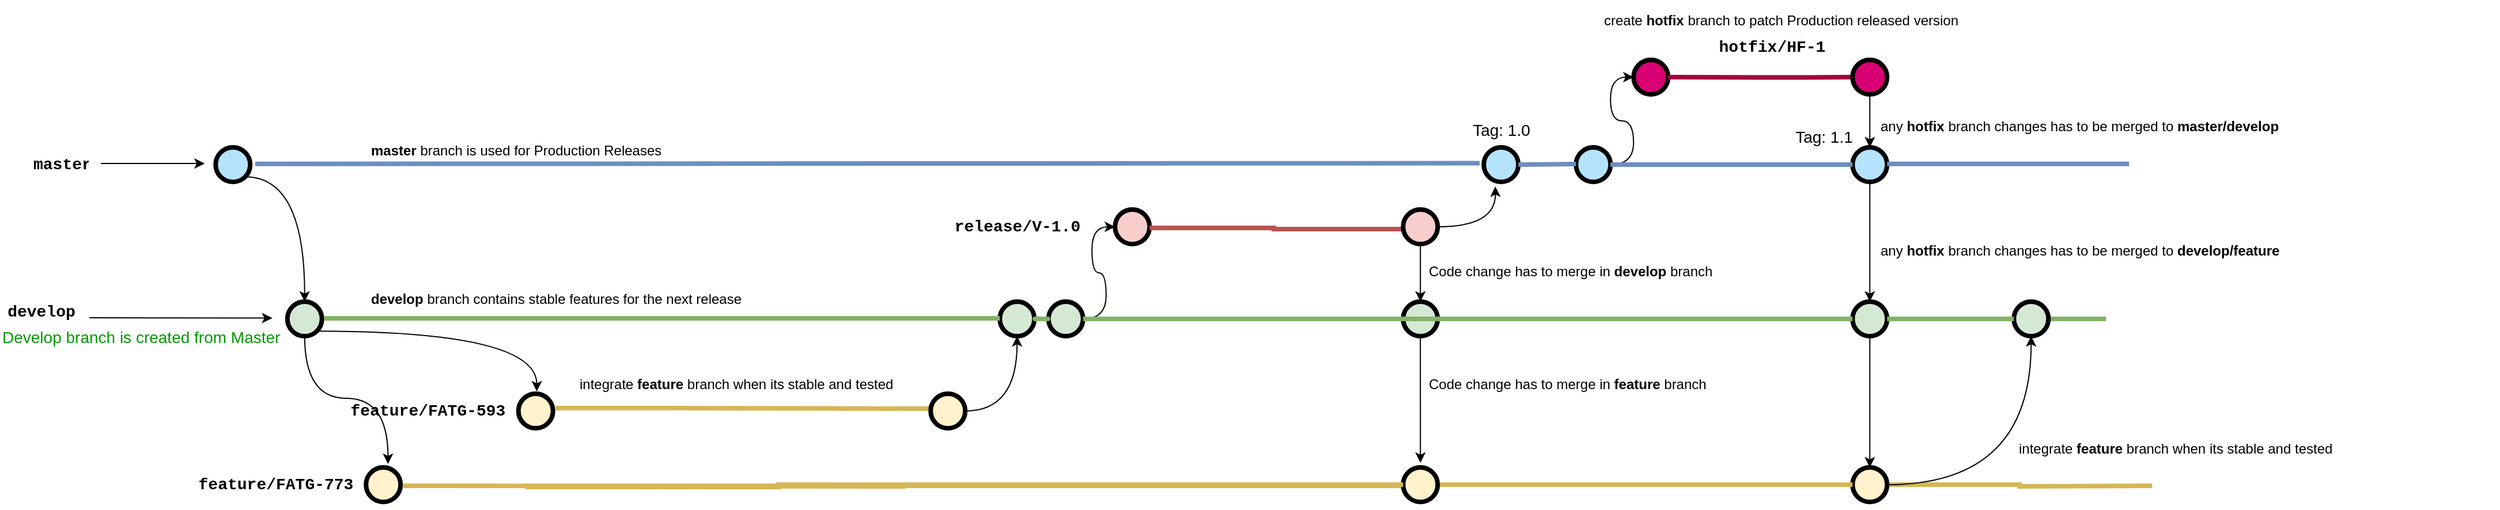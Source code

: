 <mxfile version="17.4.5" type="github">
  <diagram id="yPxyJZ8AM_hMuL3Unpa9" name="complex gitflow">
    <mxGraphModel dx="3131" dy="1094" grid="1" gridSize="10" guides="1" tooltips="1" connect="1" arrows="1" fold="1" page="1" pageScale="1" pageWidth="1100" pageHeight="850" math="0" shadow="0">
      <root>
        <mxCell id="0" />
        <mxCell id="1" parent="0" />
        <mxCell id="nBreNSzFSE8uNr_BIwcD-4" value="master" style="text;html=1;strokeColor=none;fillColor=none;align=center;verticalAlign=middle;whiteSpace=wrap;overflow=hidden;fontSize=14;fontStyle=1;fontFamily=Courier New;" vertex="1" parent="1">
          <mxGeometry x="-612.37" y="142" width="50" height="42" as="geometry" />
        </mxCell>
        <mxCell id="nBreNSzFSE8uNr_BIwcD-20" style="edgeStyle=orthogonalEdgeStyle;orthogonalLoop=1;jettySize=auto;html=1;exitX=0.855;exitY=0.855;exitDx=0;exitDy=0;exitPerimeter=0;entryX=1.039;entryY=0.095;entryDx=0;entryDy=0;entryPerimeter=0;curved=1;" edge="1" parent="1" source="nBreNSzFSE8uNr_BIwcD-8" target="nBreNSzFSE8uNr_BIwcD-19">
          <mxGeometry relative="1" as="geometry" />
        </mxCell>
        <mxCell id="nBreNSzFSE8uNr_BIwcD-25" style="edgeStyle=orthogonalEdgeStyle;curved=1;orthogonalLoop=1;jettySize=auto;html=1;exitX=0.5;exitY=1;exitDx=0;exitDy=0;exitPerimeter=0;entryX=1.057;entryY=0.071;entryDx=0;entryDy=0;entryPerimeter=0;" edge="1" parent="1" source="nBreNSzFSE8uNr_BIwcD-8" target="nBreNSzFSE8uNr_BIwcD-23">
          <mxGeometry relative="1" as="geometry" />
        </mxCell>
        <mxCell id="nBreNSzFSE8uNr_BIwcD-8" value="" style="verticalLabelPosition=bottom;verticalAlign=top;html=1;strokeWidth=4;shape=mxgraph.flowchart.on-page_reference;plain-purple;gradientColor=none;strokeColor=#000000;fillColor=#D5E8D4;" vertex="1" parent="1">
          <mxGeometry x="-390.62" y="282" width="30" height="30" as="geometry" />
        </mxCell>
        <mxCell id="nBreNSzFSE8uNr_BIwcD-9" value="" style="edgeStyle=orthogonalEdgeStyle;rounded=0;html=1;jettySize=auto;orthogonalLoop=1;strokeWidth=4;endArrow=none;endFill=0;curved=1;startArrow=none;fillColor=#d5e8d4;strokeColor=#82b366;" edge="1" parent="1" source="nBreNSzFSE8uNr_BIwcD-104">
          <mxGeometry x="-316.37" y="296.5" as="geometry">
            <mxPoint x="-358.62" y="296.5" as="sourcePoint" />
            <mxPoint x="1187.63" y="297" as="targetPoint" />
            <Array as="points">
              <mxPoint x="-271.37" y="297" />
            </Array>
          </mxGeometry>
        </mxCell>
        <mxCell id="nBreNSzFSE8uNr_BIwcD-14" style="edgeStyle=orthogonalEdgeStyle;curved=1;rounded=0;orthogonalLoop=1;jettySize=auto;html=1;exitX=0.855;exitY=0.855;exitDx=0;exitDy=0;exitPerimeter=0;entryX=0.5;entryY=0;entryDx=0;entryDy=0;entryPerimeter=0;" edge="1" parent="1" source="nBreNSzFSE8uNr_BIwcD-10" target="nBreNSzFSE8uNr_BIwcD-8">
          <mxGeometry relative="1" as="geometry" />
        </mxCell>
        <mxCell id="nBreNSzFSE8uNr_BIwcD-10" value="" style="verticalLabelPosition=bottom;verticalAlign=top;html=1;strokeWidth=4;shape=mxgraph.flowchart.on-page_reference;plain-blue;gradientColor=none;fillColor=#B5E3Fe;strokeColor=#000000;" vertex="1" parent="1">
          <mxGeometry x="-452.87" y="148" width="30" height="30" as="geometry" />
        </mxCell>
        <mxCell id="nBreNSzFSE8uNr_BIwcD-16" value="develop" style="text;html=1;strokeColor=none;fillColor=none;align=center;verticalAlign=middle;whiteSpace=wrap;overflow=hidden;fontSize=14;fontStyle=1;fontFamily=Courier New;" vertex="1" parent="1">
          <mxGeometry x="-640" y="270" width="71.75" height="42" as="geometry" />
        </mxCell>
        <mxCell id="nBreNSzFSE8uNr_BIwcD-17" value="" style="verticalLabelPosition=bottom;verticalAlign=top;html=1;strokeWidth=4;shape=mxgraph.flowchart.on-page_reference;strokeColor=#000000;fillColor=#fff2cc;" vertex="1" parent="1">
          <mxGeometry x="-190.12" y="362" width="30" height="30" as="geometry" />
        </mxCell>
        <mxCell id="nBreNSzFSE8uNr_BIwcD-18" value="" style="edgeStyle=orthogonalEdgeStyle;rounded=0;html=1;jettySize=auto;orthogonalLoop=1;strokeWidth=4;endArrow=none;endFill=0;startArrow=none;fillColor=#fff2cc;strokeColor=#d6b656;" edge="1" parent="1">
          <mxGeometry x="-260.12" y="378.5" as="geometry">
            <mxPoint x="-157.87" y="374.5" as="sourcePoint" />
            <mxPoint x="167.63" y="372" as="targetPoint" />
            <Array as="points">
              <mxPoint x="-50.12" y="375" />
              <mxPoint x="-50.12" y="375" />
            </Array>
          </mxGeometry>
        </mxCell>
        <mxCell id="nBreNSzFSE8uNr_BIwcD-19" value="feature/FATG-593" style="text;html=1;strokeColor=none;fillColor=none;align=center;verticalAlign=middle;whiteSpace=wrap;overflow=hidden;fontSize=14;fontStyle=1;fontFamily=Courier New;" vertex="1" parent="1">
          <mxGeometry x="-355.62" y="356" width="174.63" height="42" as="geometry" />
        </mxCell>
        <mxCell id="nBreNSzFSE8uNr_BIwcD-21" value="" style="verticalLabelPosition=bottom;verticalAlign=top;html=1;strokeWidth=4;shape=mxgraph.flowchart.on-page_reference;strokeColor=#000000;fillColor=#fff2cc;" vertex="1" parent="1">
          <mxGeometry x="-322.37" y="426" width="30" height="30" as="geometry" />
        </mxCell>
        <mxCell id="nBreNSzFSE8uNr_BIwcD-23" value="feature/FATG-773" style="text;html=1;strokeColor=none;fillColor=none;align=center;verticalAlign=middle;whiteSpace=wrap;overflow=hidden;fontSize=14;fontStyle=1;fontFamily=Courier New;" vertex="1" parent="1">
          <mxGeometry x="-487.87" y="420" width="174.63" height="42" as="geometry" />
        </mxCell>
        <mxCell id="nBreNSzFSE8uNr_BIwcD-46" style="edgeStyle=orthogonalEdgeStyle;curved=1;orthogonalLoop=1;jettySize=auto;html=1;entryX=0.5;entryY=1;entryDx=0;entryDy=0;entryPerimeter=0;" edge="1" parent="1" source="nBreNSzFSE8uNr_BIwcD-28" target="nBreNSzFSE8uNr_BIwcD-44">
          <mxGeometry relative="1" as="geometry" />
        </mxCell>
        <mxCell id="nBreNSzFSE8uNr_BIwcD-28" value="" style="verticalLabelPosition=bottom;verticalAlign=top;html=1;strokeWidth=4;shape=mxgraph.flowchart.on-page_reference;strokeColor=#000000;fillColor=#fff2cc;" vertex="1" parent="1">
          <mxGeometry x="167.63" y="362" width="30" height="30" as="geometry" />
        </mxCell>
        <mxCell id="nBreNSzFSE8uNr_BIwcD-33" value="" style="edgeStyle=orthogonalEdgeStyle;rounded=0;html=1;jettySize=auto;orthogonalLoop=1;strokeWidth=4;endArrow=none;endFill=0;startArrow=none;fillColor=#fff2cc;strokeColor=#d6b656;" edge="1" parent="1" source="nBreNSzFSE8uNr_BIwcD-101">
          <mxGeometry x="-392.37" y="446" as="geometry">
            <mxPoint x="-290.12" y="442" as="sourcePoint" />
            <mxPoint x="1227.63" y="442" as="targetPoint" />
            <Array as="points" />
          </mxGeometry>
        </mxCell>
        <mxCell id="nBreNSzFSE8uNr_BIwcD-40" value="" style="verticalLabelPosition=bottom;verticalAlign=top;html=1;strokeWidth=4;shape=mxgraph.flowchart.on-page_reference;fillColor=#f8cecc;strokeColor=#000000;" vertex="1" parent="1">
          <mxGeometry x="327.63" y="202" width="30" height="30" as="geometry" />
        </mxCell>
        <mxCell id="nBreNSzFSE8uNr_BIwcD-44" value="" style="verticalLabelPosition=bottom;verticalAlign=top;html=1;strokeWidth=4;shape=mxgraph.flowchart.on-page_reference;plain-purple;gradientColor=none;strokeColor=#000000;fillColor=#D5E8D4;" vertex="1" parent="1">
          <mxGeometry x="227.63" y="282" width="30" height="30" as="geometry" />
        </mxCell>
        <mxCell id="nBreNSzFSE8uNr_BIwcD-45" value="" style="edgeStyle=orthogonalEdgeStyle;rounded=0;html=1;jettySize=auto;orthogonalLoop=1;strokeWidth=4;endArrow=none;endFill=0;curved=1;fillColor=#d5e8d4;strokeColor=#82b366;" edge="1" parent="1" target="nBreNSzFSE8uNr_BIwcD-44">
          <mxGeometry x="-316.37" y="296.5" as="geometry">
            <mxPoint x="-358.62" y="296.5" as="sourcePoint" />
            <mxPoint x="518.63" y="297" as="targetPoint" />
            <Array as="points">
              <mxPoint x="-271.37" y="297" />
            </Array>
          </mxGeometry>
        </mxCell>
        <mxCell id="nBreNSzFSE8uNr_BIwcD-49" style="edgeStyle=orthogonalEdgeStyle;curved=1;orthogonalLoop=1;jettySize=auto;html=1;entryX=0;entryY=0.5;entryDx=0;entryDy=0;entryPerimeter=0;" edge="1" parent="1" source="nBreNSzFSE8uNr_BIwcD-47" target="nBreNSzFSE8uNr_BIwcD-40">
          <mxGeometry relative="1" as="geometry" />
        </mxCell>
        <mxCell id="nBreNSzFSE8uNr_BIwcD-47" value="" style="verticalLabelPosition=bottom;verticalAlign=top;html=1;strokeWidth=4;shape=mxgraph.flowchart.on-page_reference;plain-purple;gradientColor=none;strokeColor=#000000;fillColor=#D5E8D4;" vertex="1" parent="1">
          <mxGeometry x="269.88" y="282" width="30" height="30" as="geometry" />
        </mxCell>
        <mxCell id="nBreNSzFSE8uNr_BIwcD-48" value="" style="edgeStyle=orthogonalEdgeStyle;rounded=0;html=1;jettySize=auto;orthogonalLoop=1;strokeWidth=4;endArrow=none;endFill=0;curved=1;startArrow=none;fillColor=#d5e8d4;strokeColor=#82b366;" edge="1" parent="1" source="nBreNSzFSE8uNr_BIwcD-44" target="nBreNSzFSE8uNr_BIwcD-47">
          <mxGeometry x="-316.37" y="296.5" as="geometry">
            <mxPoint x="227.63" y="297" as="sourcePoint" />
            <mxPoint x="518.63" y="297" as="targetPoint" />
            <Array as="points" />
          </mxGeometry>
        </mxCell>
        <mxCell id="nBreNSzFSE8uNr_BIwcD-51" value="release/V-1.0" style="text;html=1;strokeColor=none;fillColor=none;align=center;verticalAlign=middle;whiteSpace=wrap;overflow=hidden;fontSize=14;fontStyle=1;fontFamily=Courier New;" vertex="1" parent="1">
          <mxGeometry x="177.63" y="196" width="130" height="42" as="geometry" />
        </mxCell>
        <mxCell id="nBreNSzFSE8uNr_BIwcD-60" value="" style="edgeStyle=orthogonalEdgeStyle;rounded=0;html=1;jettySize=auto;orthogonalLoop=1;strokeWidth=4;endArrow=none;endFill=0;startArrow=none;fillColor=#f8cecc;strokeColor=#b85450;" edge="1" parent="1">
          <mxGeometry x="255.38" y="222" as="geometry">
            <mxPoint x="357.63" y="218" as="sourcePoint" />
            <mxPoint x="577.63" y="219" as="targetPoint" />
            <Array as="points">
              <mxPoint x="465.38" y="218.5" />
              <mxPoint x="465.38" y="218.5" />
            </Array>
          </mxGeometry>
        </mxCell>
        <mxCell id="nBreNSzFSE8uNr_BIwcD-74" style="edgeStyle=orthogonalEdgeStyle;curved=1;orthogonalLoop=1;jettySize=auto;html=1;" edge="1" parent="1" source="nBreNSzFSE8uNr_BIwcD-61">
          <mxGeometry relative="1" as="geometry">
            <mxPoint x="657.63" y="182" as="targetPoint" />
          </mxGeometry>
        </mxCell>
        <mxCell id="nBreNSzFSE8uNr_BIwcD-79" style="edgeStyle=orthogonalEdgeStyle;curved=1;orthogonalLoop=1;jettySize=auto;html=1;" edge="1" parent="1" source="nBreNSzFSE8uNr_BIwcD-61" target="nBreNSzFSE8uNr_BIwcD-77">
          <mxGeometry relative="1" as="geometry" />
        </mxCell>
        <mxCell id="nBreNSzFSE8uNr_BIwcD-61" value="" style="verticalLabelPosition=bottom;verticalAlign=top;html=1;strokeWidth=4;shape=mxgraph.flowchart.on-page_reference;fillColor=#f8cecc;strokeColor=#000000;" vertex="1" parent="1">
          <mxGeometry x="577.63" y="202" width="30" height="30" as="geometry" />
        </mxCell>
        <mxCell id="nBreNSzFSE8uNr_BIwcD-64" value="" style="verticalLabelPosition=bottom;verticalAlign=top;html=1;strokeWidth=4;shape=mxgraph.flowchart.on-page_reference;plain-blue;gradientColor=none;fillColor=#B5E3Fe;strokeColor=#000000;" vertex="1" parent="1">
          <mxGeometry x="647.63" y="148" width="30" height="30" as="geometry" />
        </mxCell>
        <mxCell id="nBreNSzFSE8uNr_BIwcD-75" value="Tag: 1.0" style="text;html=1;strokeColor=none;fillColor=none;align=center;verticalAlign=middle;whiteSpace=wrap;overflow=hidden;fontSize=14;" vertex="1" parent="1">
          <mxGeometry x="607.63" y="122" width="110" height="20" as="geometry" />
        </mxCell>
        <mxCell id="nBreNSzFSE8uNr_BIwcD-114" style="edgeStyle=orthogonalEdgeStyle;curved=1;orthogonalLoop=1;jettySize=auto;html=1;" edge="1" parent="1" source="nBreNSzFSE8uNr_BIwcD-77">
          <mxGeometry relative="1" as="geometry">
            <mxPoint x="592.63" y="422" as="targetPoint" />
          </mxGeometry>
        </mxCell>
        <mxCell id="nBreNSzFSE8uNr_BIwcD-77" value="" style="verticalLabelPosition=bottom;verticalAlign=top;html=1;strokeWidth=4;shape=mxgraph.flowchart.on-page_reference;plain-purple;gradientColor=none;strokeColor=#000000;fillColor=#D5E8D4;" vertex="1" parent="1">
          <mxGeometry x="577.63" y="282" width="30" height="30" as="geometry" />
        </mxCell>
        <mxCell id="nBreNSzFSE8uNr_BIwcD-87" style="edgeStyle=orthogonalEdgeStyle;curved=1;orthogonalLoop=1;jettySize=auto;html=1;entryX=0;entryY=0.5;entryDx=0;entryDy=0;entryPerimeter=0;" edge="1" parent="1" source="nBreNSzFSE8uNr_BIwcD-81" target="nBreNSzFSE8uNr_BIwcD-85">
          <mxGeometry relative="1" as="geometry" />
        </mxCell>
        <mxCell id="nBreNSzFSE8uNr_BIwcD-81" value="" style="verticalLabelPosition=bottom;verticalAlign=top;html=1;strokeWidth=4;shape=mxgraph.flowchart.on-page_reference;plain-blue;gradientColor=none;fillColor=#B5E3Fe;strokeColor=#000000;" vertex="1" parent="1">
          <mxGeometry x="727.63" y="148" width="30" height="30" as="geometry" />
        </mxCell>
        <mxCell id="nBreNSzFSE8uNr_BIwcD-85" value="" style="verticalLabelPosition=bottom;verticalAlign=top;html=1;strokeWidth=4;shape=mxgraph.flowchart.on-page_reference;fillColor=#d80073;strokeColor=#000000;fontColor=#ffffff;" vertex="1" parent="1">
          <mxGeometry x="777.63" y="72" width="30" height="30" as="geometry" />
        </mxCell>
        <mxCell id="nBreNSzFSE8uNr_BIwcD-86" value="" style="edgeStyle=orthogonalEdgeStyle;rounded=0;html=1;jettySize=auto;orthogonalLoop=1;strokeWidth=4;endArrow=none;endFill=0;curved=1;startArrow=none;fillColor=#d80073;strokeColor=#A50040;" edge="1" parent="1" target="nBreNSzFSE8uNr_BIwcD-85">
          <mxGeometry x="492.63" y="86" as="geometry">
            <mxPoint x="967.63" y="87" as="sourcePoint" />
            <mxPoint x="1087.63" y="87" as="targetPoint" />
            <Array as="points" />
          </mxGeometry>
        </mxCell>
        <mxCell id="nBreNSzFSE8uNr_BIwcD-88" value="hotfix/HF-1" style="text;html=1;strokeColor=none;fillColor=none;align=center;verticalAlign=middle;whiteSpace=wrap;overflow=hidden;fontSize=14;fontStyle=1;fontFamily=Courier New;" vertex="1" parent="1">
          <mxGeometry x="847.63" y="40" width="100" height="42" as="geometry" />
        </mxCell>
        <mxCell id="nBreNSzFSE8uNr_BIwcD-95" style="edgeStyle=orthogonalEdgeStyle;curved=1;orthogonalLoop=1;jettySize=auto;html=1;entryX=0.5;entryY=0;entryDx=0;entryDy=0;entryPerimeter=0;" edge="1" parent="1" source="nBreNSzFSE8uNr_BIwcD-89" target="nBreNSzFSE8uNr_BIwcD-92">
          <mxGeometry relative="1" as="geometry" />
        </mxCell>
        <mxCell id="nBreNSzFSE8uNr_BIwcD-89" value="" style="verticalLabelPosition=bottom;verticalAlign=top;html=1;strokeWidth=4;shape=mxgraph.flowchart.on-page_reference;fillColor=#d80073;strokeColor=#000000;fontColor=#ffffff;" vertex="1" parent="1">
          <mxGeometry x="967.63" y="72" width="30" height="30" as="geometry" />
        </mxCell>
        <mxCell id="nBreNSzFSE8uNr_BIwcD-99" style="edgeStyle=orthogonalEdgeStyle;curved=1;orthogonalLoop=1;jettySize=auto;html=1;entryX=0.5;entryY=0;entryDx=0;entryDy=0;entryPerimeter=0;" edge="1" parent="1" source="nBreNSzFSE8uNr_BIwcD-92" target="nBreNSzFSE8uNr_BIwcD-96">
          <mxGeometry relative="1" as="geometry" />
        </mxCell>
        <mxCell id="nBreNSzFSE8uNr_BIwcD-92" value="" style="verticalLabelPosition=bottom;verticalAlign=top;html=1;strokeWidth=4;shape=mxgraph.flowchart.on-page_reference;plain-blue;gradientColor=none;fillColor=#B5E3Fe;strokeColor=#000000;" vertex="1" parent="1">
          <mxGeometry x="967.63" y="148" width="30" height="30" as="geometry" />
        </mxCell>
        <mxCell id="nBreNSzFSE8uNr_BIwcD-94" value="" style="edgeStyle=orthogonalEdgeStyle;rounded=0;html=1;jettySize=auto;orthogonalLoop=1;strokeWidth=4;endArrow=none;endFill=0;startArrow=none;fillColor=#dae8fc;strokeColor=#6c8ebf;" edge="1" parent="1" source="nBreNSzFSE8uNr_BIwcD-81" target="nBreNSzFSE8uNr_BIwcD-92">
          <mxGeometry x="-427.37" y="162.5" as="geometry">
            <mxPoint x="727.63" y="163" as="sourcePoint" />
            <mxPoint x="1107.63" y="152" as="targetPoint" />
            <Array as="points" />
          </mxGeometry>
        </mxCell>
        <mxCell id="nBreNSzFSE8uNr_BIwcD-103" style="edgeStyle=orthogonalEdgeStyle;curved=1;orthogonalLoop=1;jettySize=auto;html=1;exitX=0.5;exitY=1;exitDx=0;exitDy=0;exitPerimeter=0;entryX=0.5;entryY=0;entryDx=0;entryDy=0;entryPerimeter=0;" edge="1" parent="1" source="nBreNSzFSE8uNr_BIwcD-96" target="nBreNSzFSE8uNr_BIwcD-101">
          <mxGeometry relative="1" as="geometry" />
        </mxCell>
        <mxCell id="nBreNSzFSE8uNr_BIwcD-96" value="" style="verticalLabelPosition=bottom;verticalAlign=top;html=1;strokeWidth=4;shape=mxgraph.flowchart.on-page_reference;plain-purple;gradientColor=none;strokeColor=#000000;fillColor=#D5E8D4;" vertex="1" parent="1">
          <mxGeometry x="967.63" y="282" width="30" height="30" as="geometry" />
        </mxCell>
        <mxCell id="nBreNSzFSE8uNr_BIwcD-98" value="" style="edgeStyle=orthogonalEdgeStyle;rounded=0;html=1;jettySize=auto;orthogonalLoop=1;strokeWidth=4;endArrow=none;endFill=0;curved=1;startArrow=none;fillColor=#d5e8d4;strokeColor=#82b366;" edge="1" parent="1" source="nBreNSzFSE8uNr_BIwcD-47" target="nBreNSzFSE8uNr_BIwcD-96">
          <mxGeometry x="-316.37" y="296.5" as="geometry">
            <mxPoint x="269.88" y="297" as="sourcePoint" />
            <mxPoint x="1187.63" y="297" as="targetPoint" />
            <Array as="points" />
          </mxGeometry>
        </mxCell>
        <mxCell id="nBreNSzFSE8uNr_BIwcD-107" style="edgeStyle=orthogonalEdgeStyle;curved=1;orthogonalLoop=1;jettySize=auto;html=1;entryX=0.5;entryY=1;entryDx=0;entryDy=0;entryPerimeter=0;" edge="1" parent="1" source="nBreNSzFSE8uNr_BIwcD-101" target="nBreNSzFSE8uNr_BIwcD-104">
          <mxGeometry relative="1" as="geometry" />
        </mxCell>
        <mxCell id="nBreNSzFSE8uNr_BIwcD-101" value="" style="verticalLabelPosition=bottom;verticalAlign=top;html=1;strokeWidth=4;shape=mxgraph.flowchart.on-page_reference;strokeColor=#000000;fillColor=#fff2cc;" vertex="1" parent="1">
          <mxGeometry x="967.63" y="426" width="30" height="30" as="geometry" />
        </mxCell>
        <mxCell id="nBreNSzFSE8uNr_BIwcD-102" value="" style="edgeStyle=orthogonalEdgeStyle;rounded=0;html=1;jettySize=auto;orthogonalLoop=1;strokeWidth=4;endArrow=none;endFill=0;startArrow=none;fillColor=#fff2cc;strokeColor=#d6b656;" edge="1" parent="1" source="nBreNSzFSE8uNr_BIwcD-112" target="nBreNSzFSE8uNr_BIwcD-101">
          <mxGeometry x="-392.37" y="446" as="geometry">
            <mxPoint x="-290.12" y="442" as="sourcePoint" />
            <mxPoint x="1227.63" y="442" as="targetPoint" />
            <Array as="points">
              <mxPoint x="-182.37" y="442" />
              <mxPoint x="-182.37" y="443" />
              <mxPoint x="35.63" y="443" />
            </Array>
          </mxGeometry>
        </mxCell>
        <mxCell id="nBreNSzFSE8uNr_BIwcD-104" value="" style="verticalLabelPosition=bottom;verticalAlign=top;html=1;strokeWidth=4;shape=mxgraph.flowchart.on-page_reference;plain-purple;gradientColor=none;strokeColor=#000000;fillColor=#D5E8D4;" vertex="1" parent="1">
          <mxGeometry x="1107.63" y="282" width="30" height="30" as="geometry" />
        </mxCell>
        <mxCell id="nBreNSzFSE8uNr_BIwcD-106" value="" style="edgeStyle=orthogonalEdgeStyle;rounded=0;html=1;jettySize=auto;orthogonalLoop=1;strokeWidth=4;endArrow=none;endFill=0;curved=1;startArrow=none;fillColor=#d5e8d4;strokeColor=#82b366;" edge="1" parent="1" source="nBreNSzFSE8uNr_BIwcD-96" target="nBreNSzFSE8uNr_BIwcD-104">
          <mxGeometry x="-316.37" y="296.5" as="geometry">
            <mxPoint x="967.63" y="297" as="sourcePoint" />
            <mxPoint x="1187.63" y="297" as="targetPoint" />
            <Array as="points" />
          </mxGeometry>
        </mxCell>
        <mxCell id="nBreNSzFSE8uNr_BIwcD-108" value="Develop branch is created from Master&amp;nbsp;" style="text;html=1;strokeColor=none;fillColor=none;align=left;verticalAlign=middle;whiteSpace=wrap;overflow=hidden;fontSize=14;fontStyle=0;fontColor=#009900;" vertex="1" parent="1">
          <mxGeometry x="-640" y="302" width="265.25" height="20" as="geometry" />
        </mxCell>
        <mxCell id="nBreNSzFSE8uNr_BIwcD-109" value="" style="endArrow=classic;html=1;strokeWidth=1;fontFamily=Courier New;fontColor=#009900;curved=1;" edge="1" parent="1">
          <mxGeometry width="50" height="50" relative="1" as="geometry">
            <mxPoint x="-562.37" y="296" as="sourcePoint" />
            <mxPoint x="-403.62" y="296.29" as="targetPoint" />
          </mxGeometry>
        </mxCell>
        <mxCell id="nBreNSzFSE8uNr_BIwcD-111" value="" style="endArrow=classic;html=1;strokeWidth=1;fontFamily=Courier New;fontColor=#009900;curved=1;" edge="1" parent="1">
          <mxGeometry width="50" height="50" relative="1" as="geometry">
            <mxPoint x="-552.37" y="162" as="sourcePoint" />
            <mxPoint x="-462.37" y="162" as="targetPoint" />
          </mxGeometry>
        </mxCell>
        <mxCell id="nBreNSzFSE8uNr_BIwcD-112" value="" style="verticalLabelPosition=bottom;verticalAlign=top;html=1;strokeWidth=4;shape=mxgraph.flowchart.on-page_reference;strokeColor=#000000;fillColor=#fff2cc;" vertex="1" parent="1">
          <mxGeometry x="577.63" y="426" width="30" height="30" as="geometry" />
        </mxCell>
        <mxCell id="nBreNSzFSE8uNr_BIwcD-113" value="" style="edgeStyle=orthogonalEdgeStyle;rounded=0;html=1;jettySize=auto;orthogonalLoop=1;strokeWidth=4;endArrow=none;endFill=0;startArrow=none;fillColor=#fff2cc;strokeColor=#d6b656;" edge="1" parent="1" target="nBreNSzFSE8uNr_BIwcD-112">
          <mxGeometry x="-392.37" y="446" as="geometry">
            <mxPoint x="-290.12" y="442" as="sourcePoint" />
            <mxPoint x="967.63" y="441" as="targetPoint" />
            <Array as="points" />
          </mxGeometry>
        </mxCell>
        <mxCell id="nBreNSzFSE8uNr_BIwcD-115" value="&lt;div&gt;Code change has to merge in &lt;b&gt;develop &lt;/b&gt;branch&lt;/div&gt;" style="text;html=1;strokeColor=none;fillColor=none;align=left;verticalAlign=middle;whiteSpace=wrap;overflow=hidden;fontSize=12;fontStyle=0;fontColor=#000000;" vertex="1" parent="1">
          <mxGeometry x="597.63" y="238" width="418.25" height="36" as="geometry" />
        </mxCell>
        <mxCell id="nBreNSzFSE8uNr_BIwcD-116" value="&lt;div&gt;Code change has to merge in &lt;b&gt;feature&amp;nbsp;&lt;/b&gt;branch&lt;/div&gt;" style="text;html=1;strokeColor=none;fillColor=none;align=left;verticalAlign=middle;whiteSpace=wrap;overflow=hidden;fontSize=12;fontStyle=0;fontColor=#000000;" vertex="1" parent="1">
          <mxGeometry x="597.63" y="336" width="418.25" height="36" as="geometry" />
        </mxCell>
        <mxCell id="nBreNSzFSE8uNr_BIwcD-118" value="" style="edgeStyle=orthogonalEdgeStyle;rounded=0;html=1;jettySize=auto;orthogonalLoop=1;strokeWidth=4;endArrow=none;endFill=0;curved=1;fillColor=#dae8fc;strokeColor=#6c8ebf;entryX=-0.122;entryY=0.459;entryDx=0;entryDy=0;entryPerimeter=0;" edge="1" parent="1" target="nBreNSzFSE8uNr_BIwcD-64">
          <mxGeometry x="-376.37" y="162.36" as="geometry">
            <mxPoint x="-418.62" y="162.36" as="sourcePoint" />
            <mxPoint x="637.63" y="162" as="targetPoint" />
            <Array as="points">
              <mxPoint x="-331.37" y="162" />
            </Array>
          </mxGeometry>
        </mxCell>
        <mxCell id="nBreNSzFSE8uNr_BIwcD-119" value="" style="edgeStyle=orthogonalEdgeStyle;rounded=0;html=1;jettySize=auto;orthogonalLoop=1;strokeWidth=4;endArrow=none;endFill=0;startArrow=none;fillColor=#dae8fc;strokeColor=#6c8ebf;exitX=1;exitY=0.5;exitDx=0;exitDy=0;exitPerimeter=0;" edge="1" parent="1" source="nBreNSzFSE8uNr_BIwcD-64">
          <mxGeometry x="-517.37" y="162" as="geometry">
            <mxPoint x="667.63" y="162.5" as="sourcePoint" />
            <mxPoint x="727.63" y="162.5" as="targetPoint" />
            <Array as="points" />
          </mxGeometry>
        </mxCell>
        <mxCell id="nBreNSzFSE8uNr_BIwcD-120" value="" style="edgeStyle=orthogonalEdgeStyle;rounded=0;html=1;jettySize=auto;orthogonalLoop=1;strokeWidth=4;endArrow=none;endFill=0;startArrow=none;fillColor=#dae8fc;strokeColor=#6c8ebf;" edge="1" parent="1">
          <mxGeometry x="-187.37" y="161.91" as="geometry">
            <mxPoint x="997.63" y="162.41" as="sourcePoint" />
            <mxPoint x="1207.63" y="162.41" as="targetPoint" />
            <Array as="points" />
          </mxGeometry>
        </mxCell>
        <mxCell id="nBreNSzFSE8uNr_BIwcD-122" value="&lt;b&gt;develop &lt;/b&gt;branch contains stable features for the next release" style="text;html=1;strokeColor=none;fillColor=none;align=left;verticalAlign=middle;whiteSpace=wrap;overflow=hidden;fontSize=12;fontStyle=0;fontColor=#000000;" vertex="1" parent="1">
          <mxGeometry x="-320.12" y="262" width="418.25" height="36" as="geometry" />
        </mxCell>
        <mxCell id="nBreNSzFSE8uNr_BIwcD-123" value="&lt;b&gt;master&amp;nbsp;&lt;/b&gt;branch is used for Production Releases" style="text;html=1;strokeColor=none;fillColor=none;align=left;verticalAlign=middle;whiteSpace=wrap;overflow=hidden;fontSize=12;fontStyle=0;fontColor=#000000;" vertex="1" parent="1">
          <mxGeometry x="-320.12" y="133" width="418.25" height="36" as="geometry" />
        </mxCell>
        <mxCell id="nBreNSzFSE8uNr_BIwcD-124" value="integrate &lt;b&gt;feature&lt;/b&gt; branch when its stable and tested" style="text;html=1;strokeColor=none;fillColor=none;align=left;verticalAlign=middle;whiteSpace=wrap;overflow=hidden;fontSize=12;fontStyle=0;fontColor=#000000;" vertex="1" parent="1">
          <mxGeometry x="-139.37" y="336" width="418.25" height="36" as="geometry" />
        </mxCell>
        <mxCell id="nBreNSzFSE8uNr_BIwcD-126" value="&lt;div&gt;any &lt;b&gt;hotfix&lt;/b&gt; branch changes has to be merged to &lt;b&gt;master/develop&lt;/b&gt;&lt;/div&gt;" style="text;html=1;strokeColor=none;fillColor=none;align=left;verticalAlign=middle;whiteSpace=wrap;overflow=hidden;fontSize=12;fontStyle=0;fontColor=#000000;" vertex="1" parent="1">
          <mxGeometry x="990" y="112" width="418.25" height="36" as="geometry" />
        </mxCell>
        <mxCell id="nBreNSzFSE8uNr_BIwcD-127" value="&lt;div&gt;any &lt;b&gt;hotfix&lt;/b&gt; branch changes has to be merged to &lt;b&gt;develop/feature&lt;/b&gt;&lt;/div&gt;" style="text;html=1;strokeColor=none;fillColor=none;align=left;verticalAlign=middle;whiteSpace=wrap;overflow=hidden;fontSize=12;fontStyle=0;fontColor=#000000;" vertex="1" parent="1">
          <mxGeometry x="990" y="220" width="418.25" height="36" as="geometry" />
        </mxCell>
        <mxCell id="nBreNSzFSE8uNr_BIwcD-128" value="integrate &lt;b&gt;feature&lt;/b&gt; branch when its stable and tested" style="text;html=1;strokeColor=none;fillColor=none;align=left;verticalAlign=middle;whiteSpace=wrap;overflow=hidden;fontSize=12;fontStyle=0;fontColor=#000000;" vertex="1" parent="1">
          <mxGeometry x="1110" y="392" width="418.25" height="36" as="geometry" />
        </mxCell>
        <mxCell id="nBreNSzFSE8uNr_BIwcD-129" value="&lt;div&gt;create&amp;nbsp;&lt;b&gt;hotfix&lt;/b&gt; branch to patch Production released version&lt;/div&gt;" style="text;html=1;strokeColor=none;fillColor=none;align=left;verticalAlign=middle;whiteSpace=wrap;overflow=hidden;fontSize=12;fontStyle=0;fontColor=#000000;" vertex="1" parent="1">
          <mxGeometry x="750" y="20" width="418.25" height="36" as="geometry" />
        </mxCell>
        <mxCell id="nBreNSzFSE8uNr_BIwcD-130" value="Tag: 1.1" style="text;html=1;strokeColor=none;fillColor=none;align=center;verticalAlign=middle;whiteSpace=wrap;overflow=hidden;fontSize=14;" vertex="1" parent="1">
          <mxGeometry x="887.63" y="128" width="110" height="20" as="geometry" />
        </mxCell>
      </root>
    </mxGraphModel>
  </diagram>
</mxfile>
